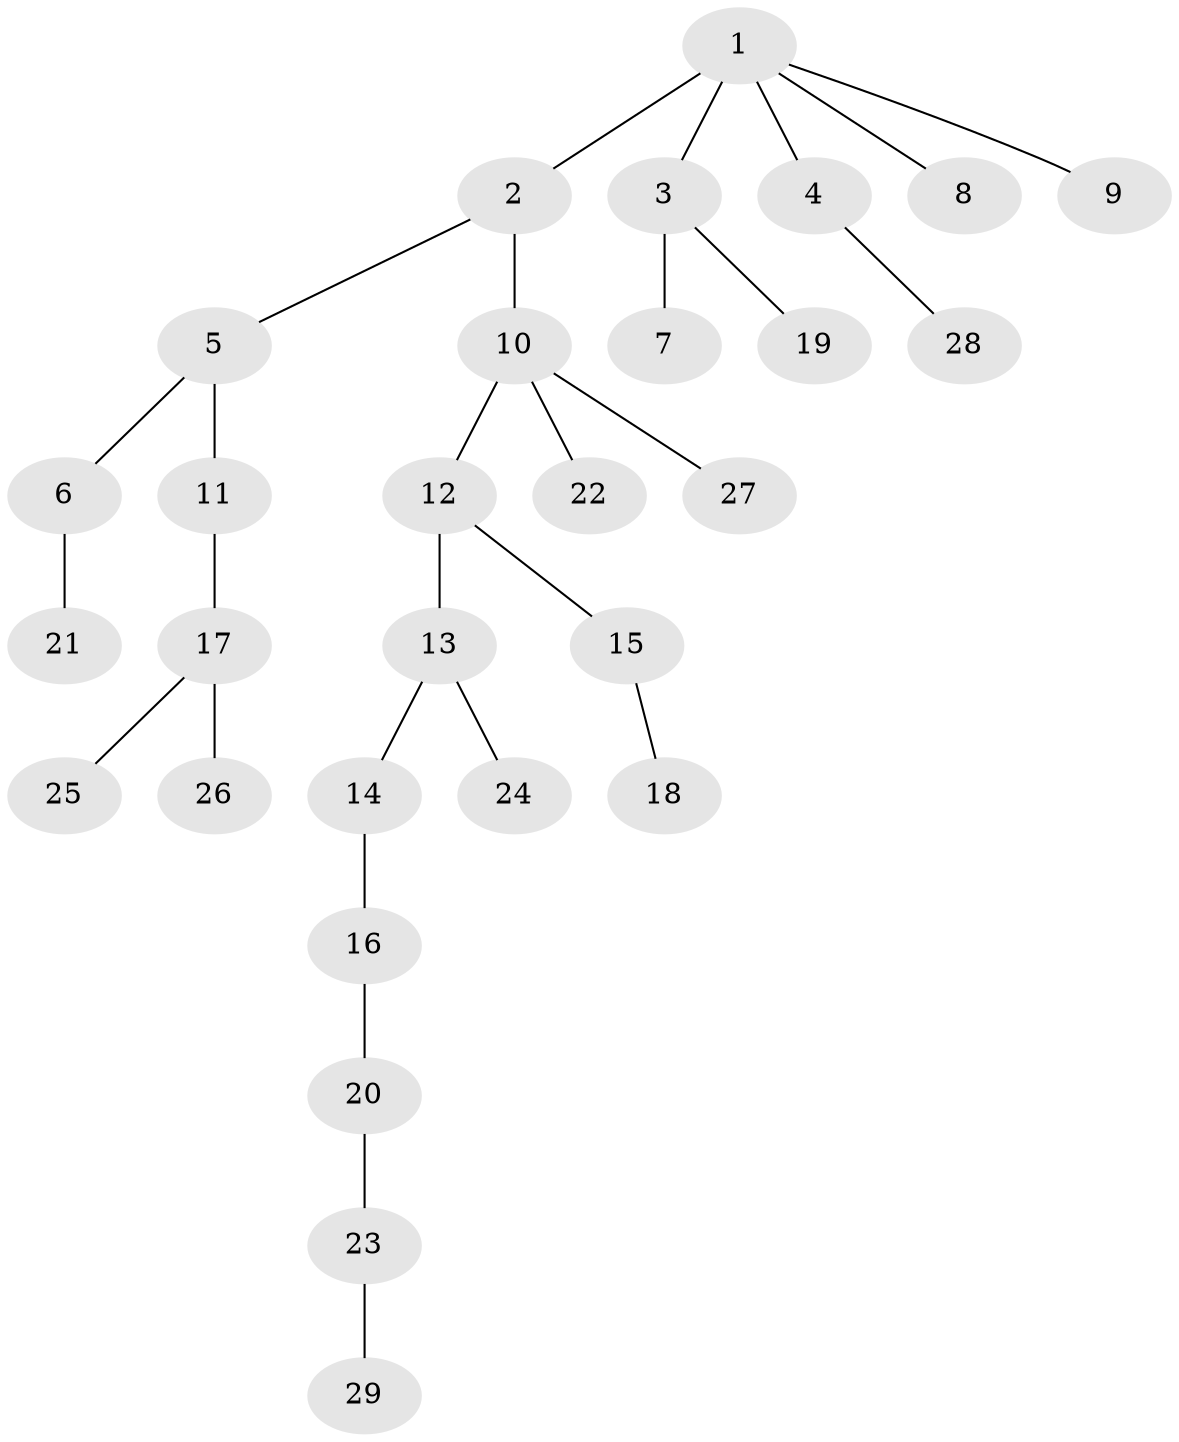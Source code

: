 // original degree distribution, {4: 0.1, 5: 0.04285714285714286, 3: 0.05714285714285714, 2: 0.3142857142857143, 6: 0.014285714285714285, 1: 0.4714285714285714}
// Generated by graph-tools (version 1.1) at 2025/51/03/04/25 22:51:32]
// undirected, 29 vertices, 28 edges
graph export_dot {
  node [color=gray90,style=filled];
  1;
  2;
  3;
  4;
  5;
  6;
  7;
  8;
  9;
  10;
  11;
  12;
  13;
  14;
  15;
  16;
  17;
  18;
  19;
  20;
  21;
  22;
  23;
  24;
  25;
  26;
  27;
  28;
  29;
  1 -- 2 [weight=2.0];
  1 -- 3 [weight=1.0];
  1 -- 4 [weight=1.0];
  1 -- 8 [weight=1.0];
  1 -- 9 [weight=1.0];
  2 -- 5 [weight=1.0];
  2 -- 10 [weight=2.0];
  3 -- 7 [weight=1.0];
  3 -- 19 [weight=1.0];
  4 -- 28 [weight=1.0];
  5 -- 6 [weight=1.0];
  5 -- 11 [weight=1.0];
  6 -- 21 [weight=1.0];
  10 -- 12 [weight=1.0];
  10 -- 22 [weight=1.0];
  10 -- 27 [weight=1.0];
  11 -- 17 [weight=1.0];
  12 -- 13 [weight=1.0];
  12 -- 15 [weight=1.0];
  13 -- 14 [weight=1.0];
  13 -- 24 [weight=1.0];
  14 -- 16 [weight=2.0];
  15 -- 18 [weight=1.0];
  16 -- 20 [weight=1.0];
  17 -- 25 [weight=1.0];
  17 -- 26 [weight=1.0];
  20 -- 23 [weight=1.0];
  23 -- 29 [weight=1.0];
}
